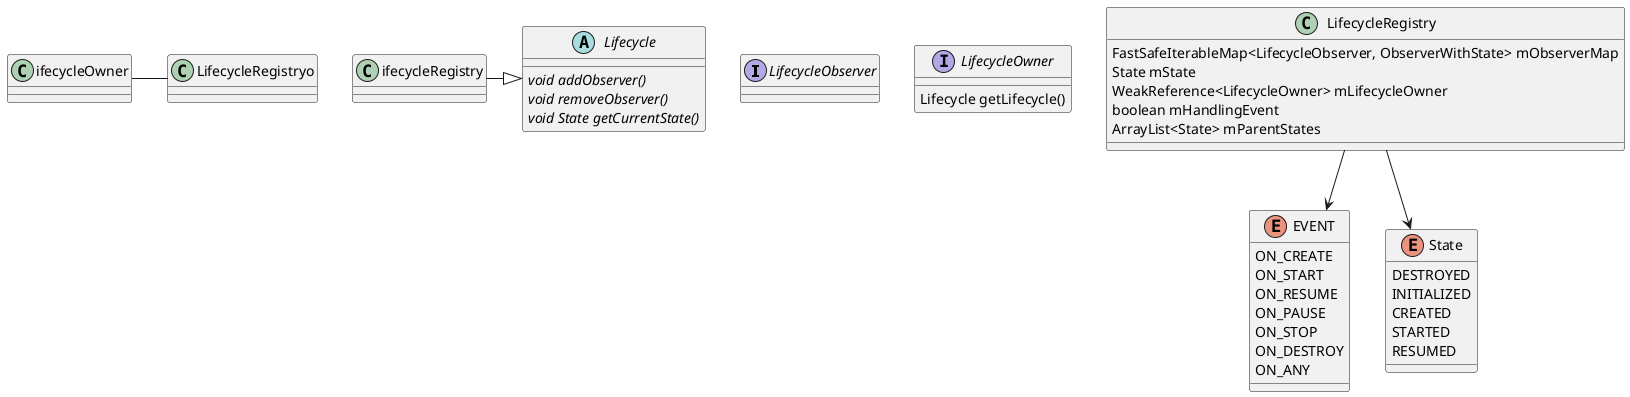@startuml
interface LifecycleObserver
interface LifecycleOwner {
    Lifecycle getLifecycle()
}
enum EVENT {
    ON_CREATE
    ON_START
    ON_RESUME
    ON_PAUSE
    ON_STOP
    ON_DESTROY
    ON_ANY
}
enum State {
    DESTROYED
    INITIALIZED
    CREATED
    STARTED
    RESUMED
}
abstract class Lifecycle {
    {abstract} void addObserver()
    {abstract} void removeObserver()
    {abstract} void State getCurrentState()
}
class LifecycleRegistry {
    FastSafeIterableMap<LifecycleObserver, ObserverWithState> mObserverMap
    State mState
    WeakReference<LifecycleOwner> mLifecycleOwner
    boolean mHandlingEvent
    ArrayList<State> mParentStates
}

Lifecycle<|--LifecycleRegistry
LifecycleRegistryo--LifecycleOwner
LifecycleRegistry-->EVENT
LifecycleRegistry-->State

@enduml
